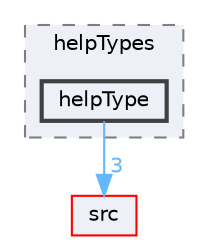 digraph "applications/utilities/miscellaneous/foamHelp/helpTypes/helpType"
{
 // LATEX_PDF_SIZE
  bgcolor="transparent";
  edge [fontname=Helvetica,fontsize=10,labelfontname=Helvetica,labelfontsize=10];
  node [fontname=Helvetica,fontsize=10,shape=box,height=0.2,width=0.4];
  compound=true
  subgraph clusterdir_b5fb8d533a2553de813871c14cde32df {
    graph [ bgcolor="#edf0f7", pencolor="grey50", label="helpTypes", fontname=Helvetica,fontsize=10 style="filled,dashed", URL="dir_b5fb8d533a2553de813871c14cde32df.html",tooltip=""]
  dir_0d4e5ca2c009be1b391d6f05c3f42dd3 [label="helpType", fillcolor="#edf0f7", color="grey25", style="filled,bold", URL="dir_0d4e5ca2c009be1b391d6f05c3f42dd3.html",tooltip=""];
  }
  dir_68267d1309a1af8e8297ef4c3efbcdba [label="src", fillcolor="#edf0f7", color="red", style="filled", URL="dir_68267d1309a1af8e8297ef4c3efbcdba.html",tooltip=""];
  dir_0d4e5ca2c009be1b391d6f05c3f42dd3->dir_68267d1309a1af8e8297ef4c3efbcdba [headlabel="3", labeldistance=1.5 headhref="dir_001729_003729.html" href="dir_001729_003729.html" color="steelblue1" fontcolor="steelblue1"];
}
